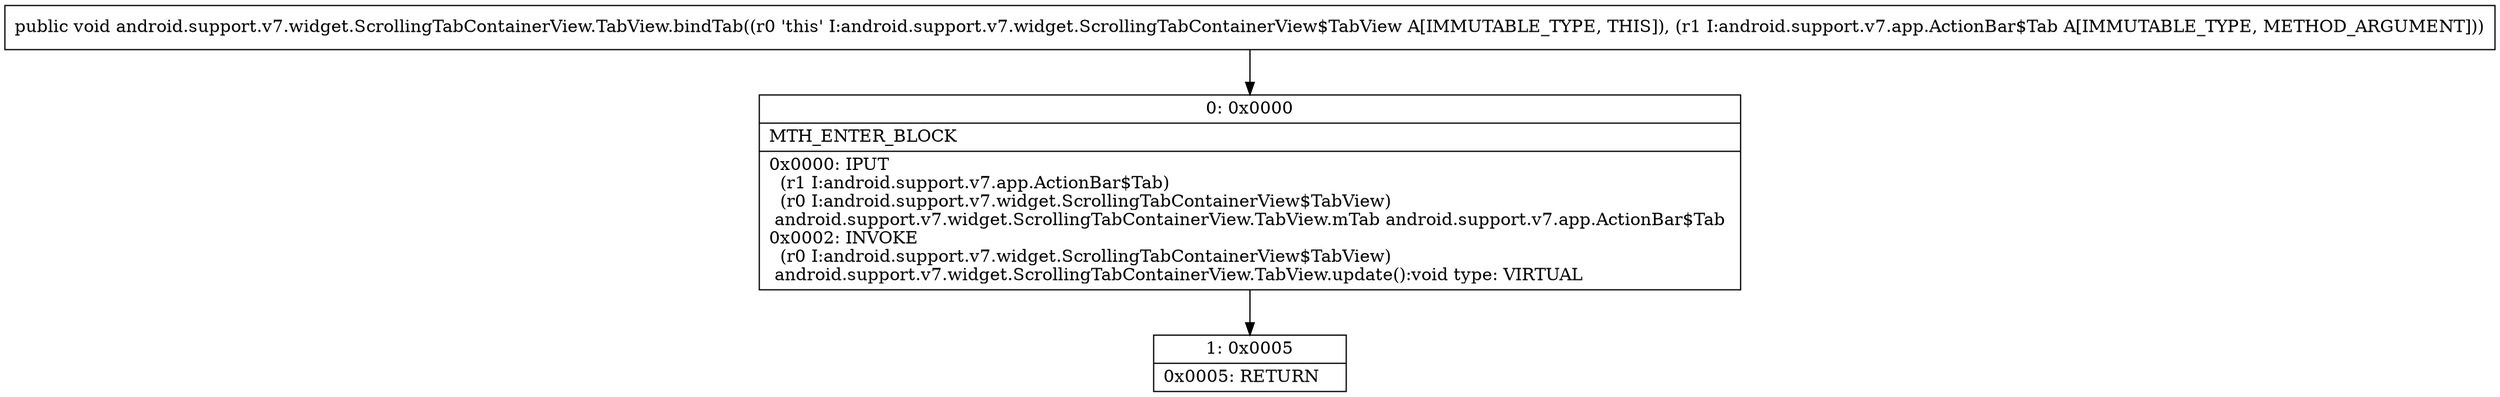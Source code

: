 digraph "CFG forandroid.support.v7.widget.ScrollingTabContainerView.TabView.bindTab(Landroid\/support\/v7\/app\/ActionBar$Tab;)V" {
Node_0 [shape=record,label="{0\:\ 0x0000|MTH_ENTER_BLOCK\l|0x0000: IPUT  \l  (r1 I:android.support.v7.app.ActionBar$Tab)\l  (r0 I:android.support.v7.widget.ScrollingTabContainerView$TabView)\l android.support.v7.widget.ScrollingTabContainerView.TabView.mTab android.support.v7.app.ActionBar$Tab \l0x0002: INVOKE  \l  (r0 I:android.support.v7.widget.ScrollingTabContainerView$TabView)\l android.support.v7.widget.ScrollingTabContainerView.TabView.update():void type: VIRTUAL \l}"];
Node_1 [shape=record,label="{1\:\ 0x0005|0x0005: RETURN   \l}"];
MethodNode[shape=record,label="{public void android.support.v7.widget.ScrollingTabContainerView.TabView.bindTab((r0 'this' I:android.support.v7.widget.ScrollingTabContainerView$TabView A[IMMUTABLE_TYPE, THIS]), (r1 I:android.support.v7.app.ActionBar$Tab A[IMMUTABLE_TYPE, METHOD_ARGUMENT])) }"];
MethodNode -> Node_0;
Node_0 -> Node_1;
}

